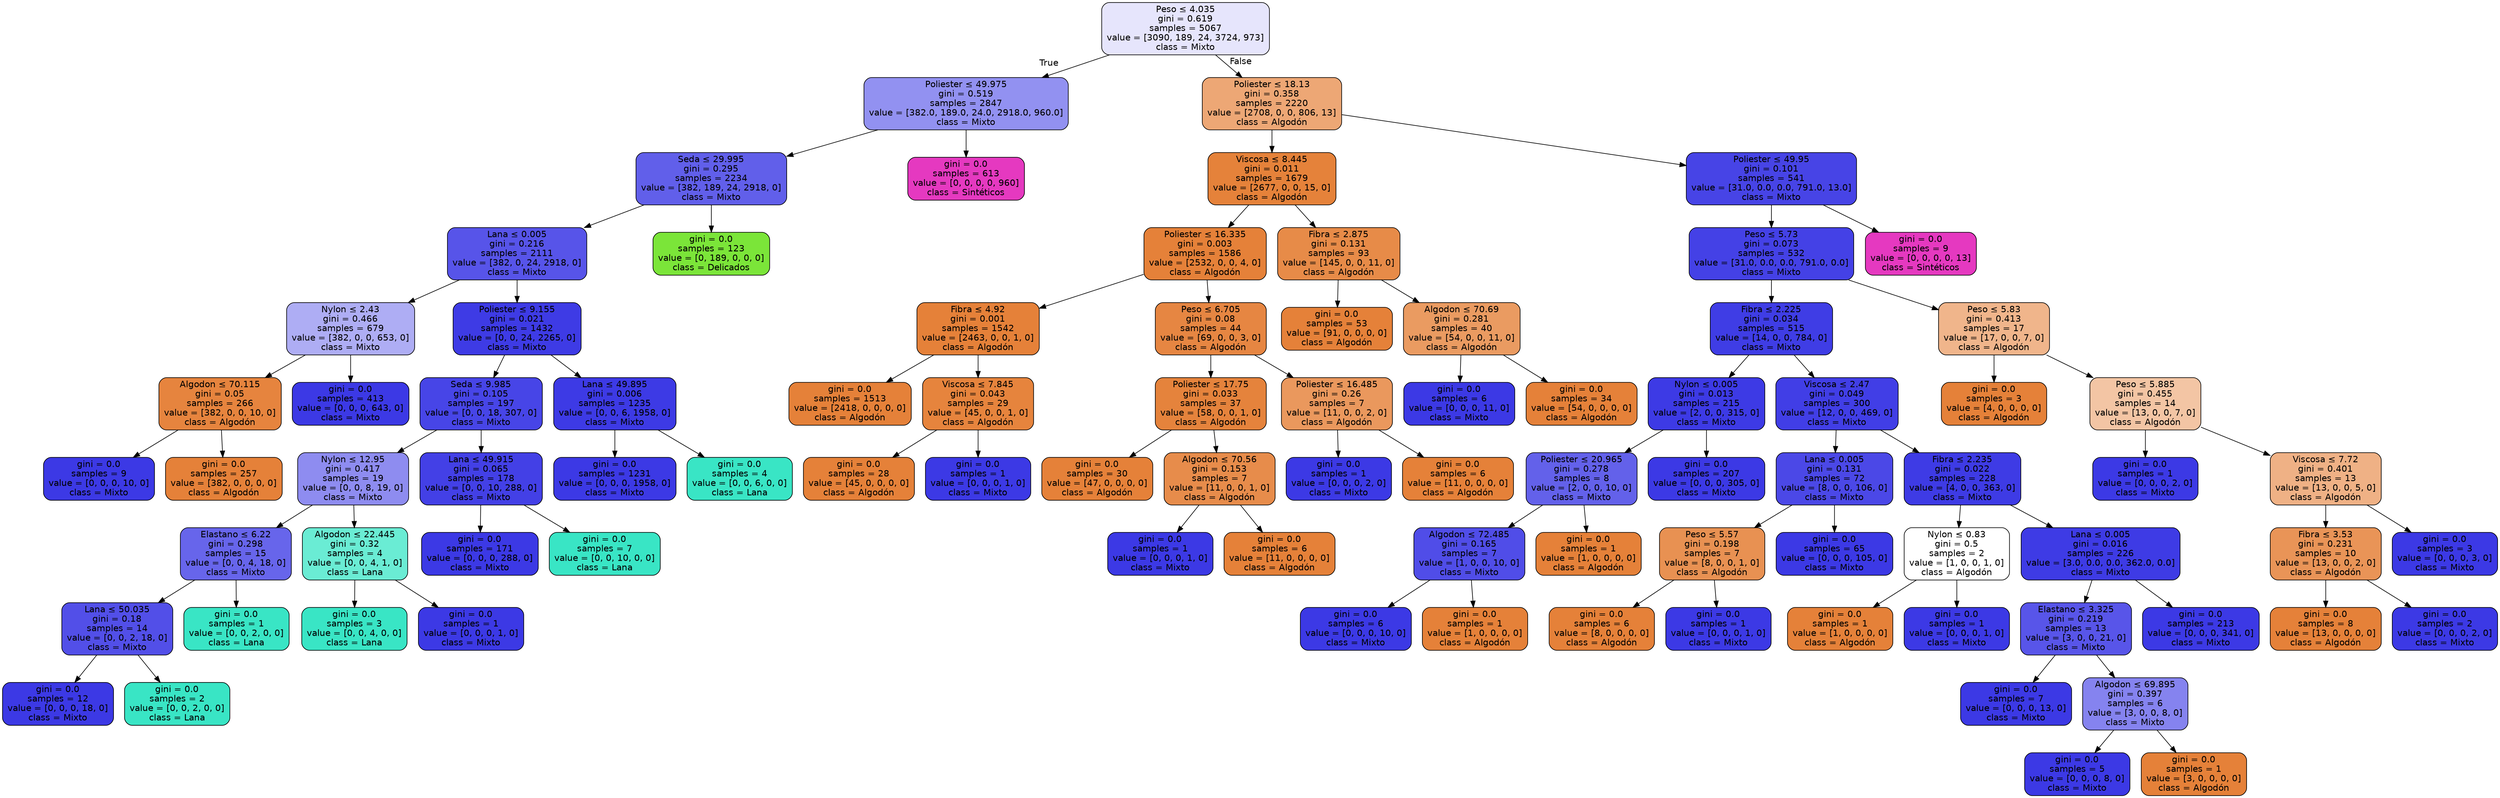 digraph Tree {
node [shape=box, style="filled, rounded", color="black", fontname="helvetica"] ;
edge [fontname="helvetica"] ;
0 [label=<Peso &le; 4.035<br/>gini = 0.619<br/>samples = 5067<br/>value = [3090, 189, 24, 3724, 973]<br/>class = Mixto>, fillcolor="#e6e5fc"] ;
1 [label=<Poliester &le; 49.975<br/>gini = 0.519<br/>samples = 2847<br/>value = [382.0, 189.0, 24.0, 2918.0, 960.0]<br/>class = Mixto>, fillcolor="#9291f1"] ;
0 -> 1 [labeldistance=2.5, labelangle=45, headlabel="True"] ;
2 [label=<Seda &le; 29.995<br/>gini = 0.295<br/>samples = 2234<br/>value = [382, 189, 24, 2918, 0]<br/>class = Mixto>, fillcolor="#615fea"] ;
1 -> 2 ;
3 [label=<Lana &le; 0.005<br/>gini = 0.216<br/>samples = 2111<br/>value = [382, 0, 24, 2918, 0]<br/>class = Mixto>, fillcolor="#5754e9"] ;
2 -> 3 ;
4 [label=<Nylon &le; 2.43<br/>gini = 0.466<br/>samples = 679<br/>value = [382, 0, 0, 653, 0]<br/>class = Mixto>, fillcolor="#aeadf4"] ;
3 -> 4 ;
5 [label=<Algodon &le; 70.115<br/>gini = 0.05<br/>samples = 266<br/>value = [382, 0, 0, 10, 0]<br/>class = Algodón>, fillcolor="#e6843e"] ;
4 -> 5 ;
6 [label=<gini = 0.0<br/>samples = 9<br/>value = [0, 0, 0, 10, 0]<br/>class = Mixto>, fillcolor="#3c39e5"] ;
5 -> 6 ;
7 [label=<gini = 0.0<br/>samples = 257<br/>value = [382, 0, 0, 0, 0]<br/>class = Algodón>, fillcolor="#e58139"] ;
5 -> 7 ;
8 [label=<gini = 0.0<br/>samples = 413<br/>value = [0, 0, 0, 643, 0]<br/>class = Mixto>, fillcolor="#3c39e5"] ;
4 -> 8 ;
9 [label=<Poliester &le; 9.155<br/>gini = 0.021<br/>samples = 1432<br/>value = [0, 0, 24, 2265, 0]<br/>class = Mixto>, fillcolor="#3e3be5"] ;
3 -> 9 ;
10 [label=<Seda &le; 9.985<br/>gini = 0.105<br/>samples = 197<br/>value = [0, 0, 18, 307, 0]<br/>class = Mixto>, fillcolor="#4745e7"] ;
9 -> 10 ;
11 [label=<Nylon &le; 12.95<br/>gini = 0.417<br/>samples = 19<br/>value = [0, 0, 8, 19, 0]<br/>class = Mixto>, fillcolor="#8e8cf0"] ;
10 -> 11 ;
12 [label=<Elastano &le; 6.22<br/>gini = 0.298<br/>samples = 15<br/>value = [0, 0, 4, 18, 0]<br/>class = Mixto>, fillcolor="#6765eb"] ;
11 -> 12 ;
13 [label=<Lana &le; 50.035<br/>gini = 0.18<br/>samples = 14<br/>value = [0, 0, 2, 18, 0]<br/>class = Mixto>, fillcolor="#524fe8"] ;
12 -> 13 ;
14 [label=<gini = 0.0<br/>samples = 12<br/>value = [0, 0, 0, 18, 0]<br/>class = Mixto>, fillcolor="#3c39e5"] ;
13 -> 14 ;
15 [label=<gini = 0.0<br/>samples = 2<br/>value = [0, 0, 2, 0, 0]<br/>class = Lana>, fillcolor="#39e5c5"] ;
13 -> 15 ;
16 [label=<gini = 0.0<br/>samples = 1<br/>value = [0, 0, 2, 0, 0]<br/>class = Lana>, fillcolor="#39e5c5"] ;
12 -> 16 ;
17 [label=<Algodon &le; 22.445<br/>gini = 0.32<br/>samples = 4<br/>value = [0, 0, 4, 1, 0]<br/>class = Lana>, fillcolor="#6aecd4"] ;
11 -> 17 ;
18 [label=<gini = 0.0<br/>samples = 3<br/>value = [0, 0, 4, 0, 0]<br/>class = Lana>, fillcolor="#39e5c5"] ;
17 -> 18 ;
19 [label=<gini = 0.0<br/>samples = 1<br/>value = [0, 0, 0, 1, 0]<br/>class = Mixto>, fillcolor="#3c39e5"] ;
17 -> 19 ;
20 [label=<Lana &le; 49.915<br/>gini = 0.065<br/>samples = 178<br/>value = [0, 0, 10, 288, 0]<br/>class = Mixto>, fillcolor="#4340e6"] ;
10 -> 20 ;
21 [label=<gini = 0.0<br/>samples = 171<br/>value = [0, 0, 0, 288, 0]<br/>class = Mixto>, fillcolor="#3c39e5"] ;
20 -> 21 ;
22 [label=<gini = 0.0<br/>samples = 7<br/>value = [0, 0, 10, 0, 0]<br/>class = Lana>, fillcolor="#39e5c5"] ;
20 -> 22 ;
23 [label=<Lana &le; 49.895<br/>gini = 0.006<br/>samples = 1235<br/>value = [0, 0, 6, 1958, 0]<br/>class = Mixto>, fillcolor="#3d3ae5"] ;
9 -> 23 ;
24 [label=<gini = 0.0<br/>samples = 1231<br/>value = [0, 0, 0, 1958, 0]<br/>class = Mixto>, fillcolor="#3c39e5"] ;
23 -> 24 ;
25 [label=<gini = 0.0<br/>samples = 4<br/>value = [0, 0, 6, 0, 0]<br/>class = Lana>, fillcolor="#39e5c5"] ;
23 -> 25 ;
26 [label=<gini = 0.0<br/>samples = 123<br/>value = [0, 189, 0, 0, 0]<br/>class = Delicados>, fillcolor="#7be539"] ;
2 -> 26 ;
27 [label=<gini = 0.0<br/>samples = 613<br/>value = [0, 0, 0, 0, 960]<br/>class = Sintéticos>, fillcolor="#e539c0"] ;
1 -> 27 ;
28 [label=<Poliester &le; 18.13<br/>gini = 0.358<br/>samples = 2220<br/>value = [2708, 0, 0, 806, 13]<br/>class = Algodón>, fillcolor="#eda775"] ;
0 -> 28 [labeldistance=2.5, labelangle=-45, headlabel="False"] ;
29 [label=<Viscosa &le; 8.445<br/>gini = 0.011<br/>samples = 1679<br/>value = [2677, 0, 0, 15, 0]<br/>class = Algodón>, fillcolor="#e5823a"] ;
28 -> 29 ;
30 [label=<Poliester &le; 16.335<br/>gini = 0.003<br/>samples = 1586<br/>value = [2532, 0, 0, 4, 0]<br/>class = Algodón>, fillcolor="#e58139"] ;
29 -> 30 ;
31 [label=<Fibra &le; 4.92<br/>gini = 0.001<br/>samples = 1542<br/>value = [2463, 0, 0, 1, 0]<br/>class = Algodón>, fillcolor="#e58139"] ;
30 -> 31 ;
32 [label=<gini = 0.0<br/>samples = 1513<br/>value = [2418, 0, 0, 0, 0]<br/>class = Algodón>, fillcolor="#e58139"] ;
31 -> 32 ;
33 [label=<Viscosa &le; 7.845<br/>gini = 0.043<br/>samples = 29<br/>value = [45, 0, 0, 1, 0]<br/>class = Algodón>, fillcolor="#e6843d"] ;
31 -> 33 ;
34 [label=<gini = 0.0<br/>samples = 28<br/>value = [45, 0, 0, 0, 0]<br/>class = Algodón>, fillcolor="#e58139"] ;
33 -> 34 ;
35 [label=<gini = 0.0<br/>samples = 1<br/>value = [0, 0, 0, 1, 0]<br/>class = Mixto>, fillcolor="#3c39e5"] ;
33 -> 35 ;
36 [label=<Peso &le; 6.705<br/>gini = 0.08<br/>samples = 44<br/>value = [69, 0, 0, 3, 0]<br/>class = Algodón>, fillcolor="#e68642"] ;
30 -> 36 ;
37 [label=<Poliester &le; 17.75<br/>gini = 0.033<br/>samples = 37<br/>value = [58, 0, 0, 1, 0]<br/>class = Algodón>, fillcolor="#e5833c"] ;
36 -> 37 ;
38 [label=<gini = 0.0<br/>samples = 30<br/>value = [47, 0, 0, 0, 0]<br/>class = Algodón>, fillcolor="#e58139"] ;
37 -> 38 ;
39 [label=<Algodon &le; 70.56<br/>gini = 0.153<br/>samples = 7<br/>value = [11, 0, 0, 1, 0]<br/>class = Algodón>, fillcolor="#e78c4b"] ;
37 -> 39 ;
40 [label=<gini = 0.0<br/>samples = 1<br/>value = [0, 0, 0, 1, 0]<br/>class = Mixto>, fillcolor="#3c39e5"] ;
39 -> 40 ;
41 [label=<gini = 0.0<br/>samples = 6<br/>value = [11, 0, 0, 0, 0]<br/>class = Algodón>, fillcolor="#e58139"] ;
39 -> 41 ;
42 [label=<Poliester &le; 16.485<br/>gini = 0.26<br/>samples = 7<br/>value = [11, 0, 0, 2, 0]<br/>class = Algodón>, fillcolor="#ea985d"] ;
36 -> 42 ;
43 [label=<gini = 0.0<br/>samples = 1<br/>value = [0, 0, 0, 2, 0]<br/>class = Mixto>, fillcolor="#3c39e5"] ;
42 -> 43 ;
44 [label=<gini = 0.0<br/>samples = 6<br/>value = [11, 0, 0, 0, 0]<br/>class = Algodón>, fillcolor="#e58139"] ;
42 -> 44 ;
45 [label=<Fibra &le; 2.875<br/>gini = 0.131<br/>samples = 93<br/>value = [145, 0, 0, 11, 0]<br/>class = Algodón>, fillcolor="#e78b48"] ;
29 -> 45 ;
46 [label=<gini = 0.0<br/>samples = 53<br/>value = [91, 0, 0, 0, 0]<br/>class = Algodón>, fillcolor="#e58139"] ;
45 -> 46 ;
47 [label=<Algodon &le; 70.69<br/>gini = 0.281<br/>samples = 40<br/>value = [54, 0, 0, 11, 0]<br/>class = Algodón>, fillcolor="#ea9b61"] ;
45 -> 47 ;
48 [label=<gini = 0.0<br/>samples = 6<br/>value = [0, 0, 0, 11, 0]<br/>class = Mixto>, fillcolor="#3c39e5"] ;
47 -> 48 ;
49 [label=<gini = 0.0<br/>samples = 34<br/>value = [54, 0, 0, 0, 0]<br/>class = Algodón>, fillcolor="#e58139"] ;
47 -> 49 ;
50 [label=<Poliester &le; 49.95<br/>gini = 0.101<br/>samples = 541<br/>value = [31.0, 0.0, 0.0, 791.0, 13.0]<br/>class = Mixto>, fillcolor="#4744e6"] ;
28 -> 50 ;
51 [label=<Peso &le; 5.73<br/>gini = 0.073<br/>samples = 532<br/>value = [31.0, 0.0, 0.0, 791.0, 0.0]<br/>class = Mixto>, fillcolor="#4441e6"] ;
50 -> 51 ;
52 [label=<Fibra &le; 2.225<br/>gini = 0.034<br/>samples = 515<br/>value = [14, 0, 0, 784, 0]<br/>class = Mixto>, fillcolor="#3f3de5"] ;
51 -> 52 ;
53 [label=<Nylon &le; 0.005<br/>gini = 0.013<br/>samples = 215<br/>value = [2, 0, 0, 315, 0]<br/>class = Mixto>, fillcolor="#3d3ae5"] ;
52 -> 53 ;
54 [label=<Poliester &le; 20.965<br/>gini = 0.278<br/>samples = 8<br/>value = [2, 0, 0, 10, 0]<br/>class = Mixto>, fillcolor="#6361ea"] ;
53 -> 54 ;
55 [label=<Algodon &le; 72.485<br/>gini = 0.165<br/>samples = 7<br/>value = [1, 0, 0, 10, 0]<br/>class = Mixto>, fillcolor="#504de8"] ;
54 -> 55 ;
56 [label=<gini = 0.0<br/>samples = 6<br/>value = [0, 0, 0, 10, 0]<br/>class = Mixto>, fillcolor="#3c39e5"] ;
55 -> 56 ;
57 [label=<gini = 0.0<br/>samples = 1<br/>value = [1, 0, 0, 0, 0]<br/>class = Algodón>, fillcolor="#e58139"] ;
55 -> 57 ;
58 [label=<gini = 0.0<br/>samples = 1<br/>value = [1, 0, 0, 0, 0]<br/>class = Algodón>, fillcolor="#e58139"] ;
54 -> 58 ;
59 [label=<gini = 0.0<br/>samples = 207<br/>value = [0, 0, 0, 305, 0]<br/>class = Mixto>, fillcolor="#3c39e5"] ;
53 -> 59 ;
60 [label=<Viscosa &le; 2.47<br/>gini = 0.049<br/>samples = 300<br/>value = [12, 0, 0, 469, 0]<br/>class = Mixto>, fillcolor="#413ee6"] ;
52 -> 60 ;
61 [label=<Lana &le; 0.005<br/>gini = 0.131<br/>samples = 72<br/>value = [8, 0, 0, 106, 0]<br/>class = Mixto>, fillcolor="#4b48e7"] ;
60 -> 61 ;
62 [label=<Peso &le; 5.57<br/>gini = 0.198<br/>samples = 7<br/>value = [8, 0, 0, 1, 0]<br/>class = Algodón>, fillcolor="#e89152"] ;
61 -> 62 ;
63 [label=<gini = 0.0<br/>samples = 6<br/>value = [8, 0, 0, 0, 0]<br/>class = Algodón>, fillcolor="#e58139"] ;
62 -> 63 ;
64 [label=<gini = 0.0<br/>samples = 1<br/>value = [0, 0, 0, 1, 0]<br/>class = Mixto>, fillcolor="#3c39e5"] ;
62 -> 64 ;
65 [label=<gini = 0.0<br/>samples = 65<br/>value = [0, 0, 0, 105, 0]<br/>class = Mixto>, fillcolor="#3c39e5"] ;
61 -> 65 ;
66 [label=<Fibra &le; 2.235<br/>gini = 0.022<br/>samples = 228<br/>value = [4, 0, 0, 363, 0]<br/>class = Mixto>, fillcolor="#3e3be5"] ;
60 -> 66 ;
67 [label=<Nylon &le; 0.83<br/>gini = 0.5<br/>samples = 2<br/>value = [1, 0, 0, 1, 0]<br/>class = Algodón>, fillcolor="#ffffff"] ;
66 -> 67 ;
68 [label=<gini = 0.0<br/>samples = 1<br/>value = [1, 0, 0, 0, 0]<br/>class = Algodón>, fillcolor="#e58139"] ;
67 -> 68 ;
69 [label=<gini = 0.0<br/>samples = 1<br/>value = [0, 0, 0, 1, 0]<br/>class = Mixto>, fillcolor="#3c39e5"] ;
67 -> 69 ;
70 [label=<Lana &le; 0.005<br/>gini = 0.016<br/>samples = 226<br/>value = [3.0, 0.0, 0.0, 362.0, 0.0]<br/>class = Mixto>, fillcolor="#3e3be5"] ;
66 -> 70 ;
71 [label=<Elastano &le; 3.325<br/>gini = 0.219<br/>samples = 13<br/>value = [3, 0, 0, 21, 0]<br/>class = Mixto>, fillcolor="#5855e9"] ;
70 -> 71 ;
72 [label=<gini = 0.0<br/>samples = 7<br/>value = [0, 0, 0, 13, 0]<br/>class = Mixto>, fillcolor="#3c39e5"] ;
71 -> 72 ;
73 [label=<Algodon &le; 69.895<br/>gini = 0.397<br/>samples = 6<br/>value = [3, 0, 0, 8, 0]<br/>class = Mixto>, fillcolor="#8583ef"] ;
71 -> 73 ;
74 [label=<gini = 0.0<br/>samples = 5<br/>value = [0, 0, 0, 8, 0]<br/>class = Mixto>, fillcolor="#3c39e5"] ;
73 -> 74 ;
75 [label=<gini = 0.0<br/>samples = 1<br/>value = [3, 0, 0, 0, 0]<br/>class = Algodón>, fillcolor="#e58139"] ;
73 -> 75 ;
76 [label=<gini = 0.0<br/>samples = 213<br/>value = [0, 0, 0, 341, 0]<br/>class = Mixto>, fillcolor="#3c39e5"] ;
70 -> 76 ;
77 [label=<Peso &le; 5.83<br/>gini = 0.413<br/>samples = 17<br/>value = [17, 0, 0, 7, 0]<br/>class = Algodón>, fillcolor="#f0b58b"] ;
51 -> 77 ;
78 [label=<gini = 0.0<br/>samples = 3<br/>value = [4, 0, 0, 0, 0]<br/>class = Algodón>, fillcolor="#e58139"] ;
77 -> 78 ;
79 [label=<Peso &le; 5.885<br/>gini = 0.455<br/>samples = 14<br/>value = [13, 0, 0, 7, 0]<br/>class = Algodón>, fillcolor="#f3c5a4"] ;
77 -> 79 ;
80 [label=<gini = 0.0<br/>samples = 1<br/>value = [0, 0, 0, 2, 0]<br/>class = Mixto>, fillcolor="#3c39e5"] ;
79 -> 80 ;
81 [label=<Viscosa &le; 7.72<br/>gini = 0.401<br/>samples = 13<br/>value = [13, 0, 0, 5, 0]<br/>class = Algodón>, fillcolor="#efb185"] ;
79 -> 81 ;
82 [label=<Fibra &le; 3.53<br/>gini = 0.231<br/>samples = 10<br/>value = [13, 0, 0, 2, 0]<br/>class = Algodón>, fillcolor="#e99457"] ;
81 -> 82 ;
83 [label=<gini = 0.0<br/>samples = 8<br/>value = [13, 0, 0, 0, 0]<br/>class = Algodón>, fillcolor="#e58139"] ;
82 -> 83 ;
84 [label=<gini = 0.0<br/>samples = 2<br/>value = [0, 0, 0, 2, 0]<br/>class = Mixto>, fillcolor="#3c39e5"] ;
82 -> 84 ;
85 [label=<gini = 0.0<br/>samples = 3<br/>value = [0, 0, 0, 3, 0]<br/>class = Mixto>, fillcolor="#3c39e5"] ;
81 -> 85 ;
86 [label=<gini = 0.0<br/>samples = 9<br/>value = [0, 0, 0, 0, 13]<br/>class = Sintéticos>, fillcolor="#e539c0"] ;
50 -> 86 ;
}